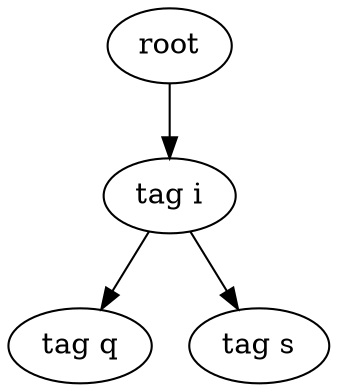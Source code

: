 digraph Tree{
0[label="root"];
0->00
00[label="tag i"];
00->000
000[label="tag q"];
00->001
001[label="tag s"];
}
